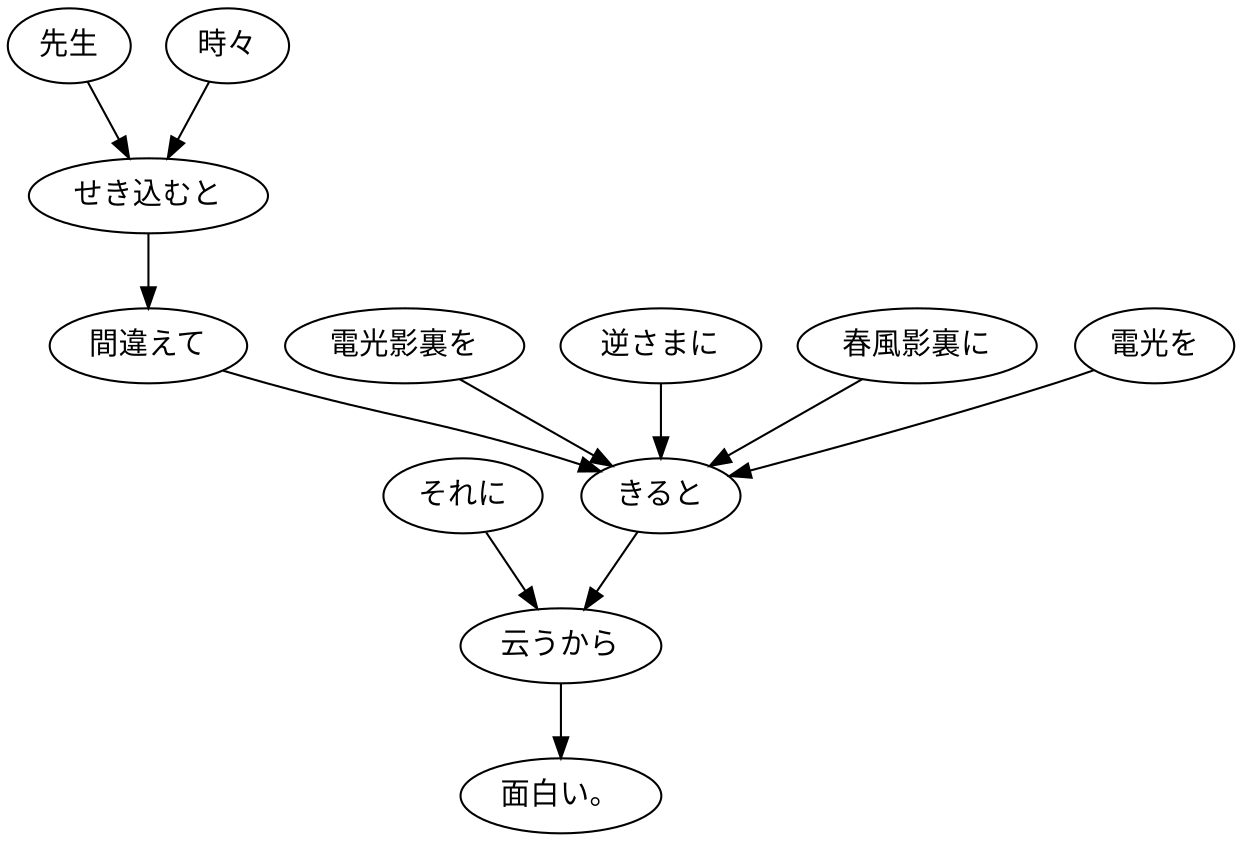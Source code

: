 digraph graph6115 {
	node0 [label="それに"];
	node1 [label="先生"];
	node2 [label="時々"];
	node3 [label="せき込むと"];
	node4 [label="間違えて"];
	node5 [label="電光影裏を"];
	node6 [label="逆さまに"];
	node7 [label="春風影裏に"];
	node8 [label="電光を"];
	node9 [label="きると"];
	node10 [label="云うから"];
	node11 [label="面白い。"];
	node0 -> node10;
	node1 -> node3;
	node2 -> node3;
	node3 -> node4;
	node4 -> node9;
	node5 -> node9;
	node6 -> node9;
	node7 -> node9;
	node8 -> node9;
	node9 -> node10;
	node10 -> node11;
}
